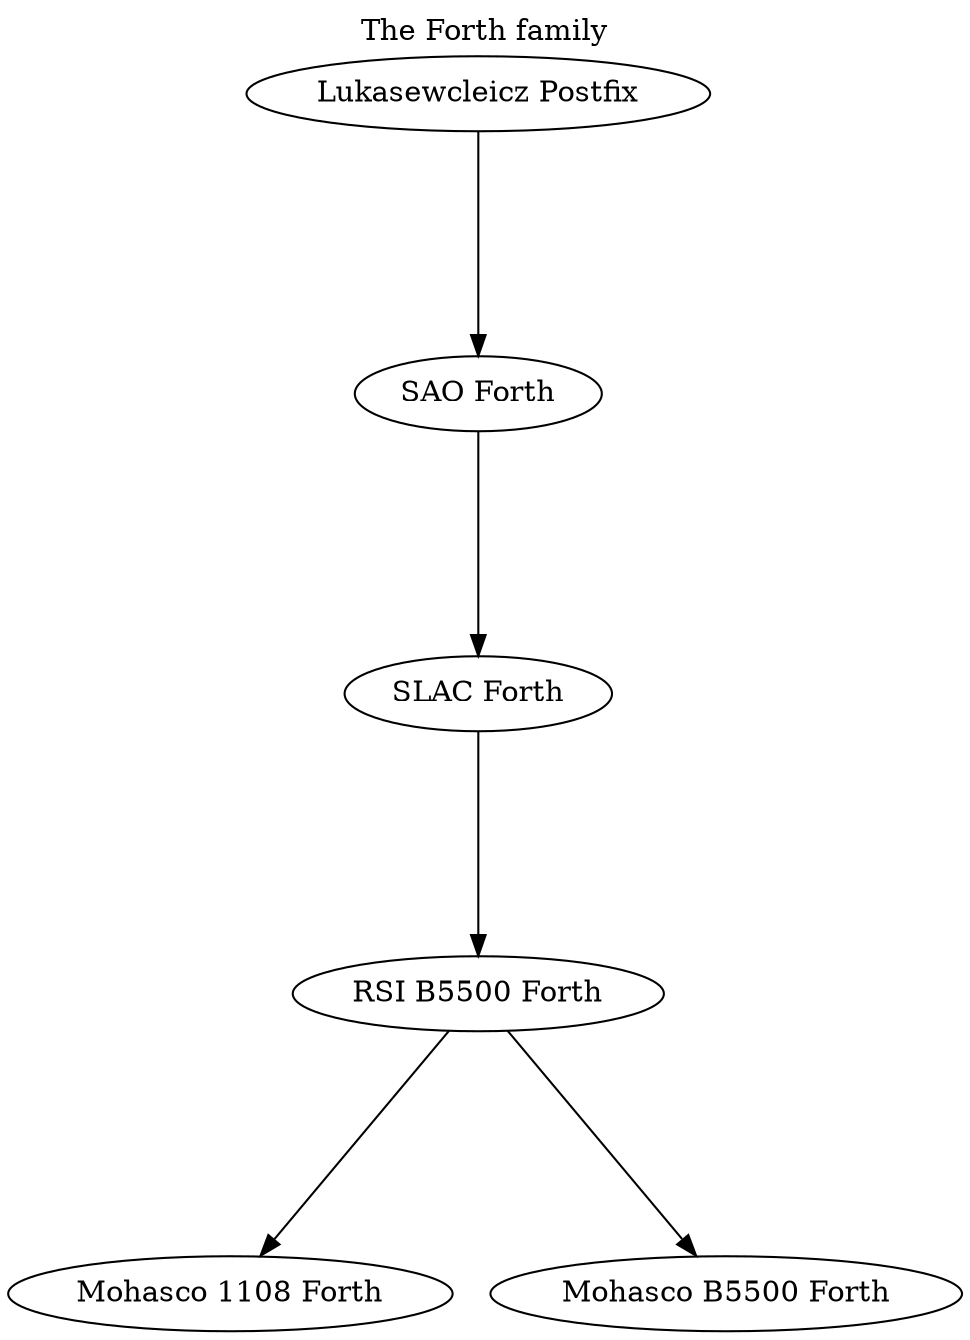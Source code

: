 # -*- graphviz-dot -*-
digraph FP
{
	graph[ranksep=1.5,
	      ratio="expand",
	      concentrate=false,
	      rank=new,
	      constraint=true,
	      label="The Forth family",
	      labelloc=t,
	      splines=true];

	// Entry and exit nodes from/into other languages are doublecircle formatted.
	// Dotted lines represent minor changes from one to another (e.g. renaming).
	// Dashed lines represent an implementation language relationship.
	// Note shapes mean that the language was described in a paper and didn't have a released implementation.
	// Component shapes mean that one is a subsystem of the other
	// Any changes should render on http://www.webgraphviz.com
	// A great lang reference at http://hopl.info/home.prx
	// Another at http://www.forth.org

	"Lukasewcleicz Postfix" -> "SAO Forth";
	"SAO Forth" -> "SLAC Forth";
	"SLAC Forth" -> "RSI B5500 Forth";
	"RSI B5500 Forth" -> "Mohasco 1108 Forth";
	"RSI B5500 Forth" -> "Mohasco B5500 Forth";
	
}
